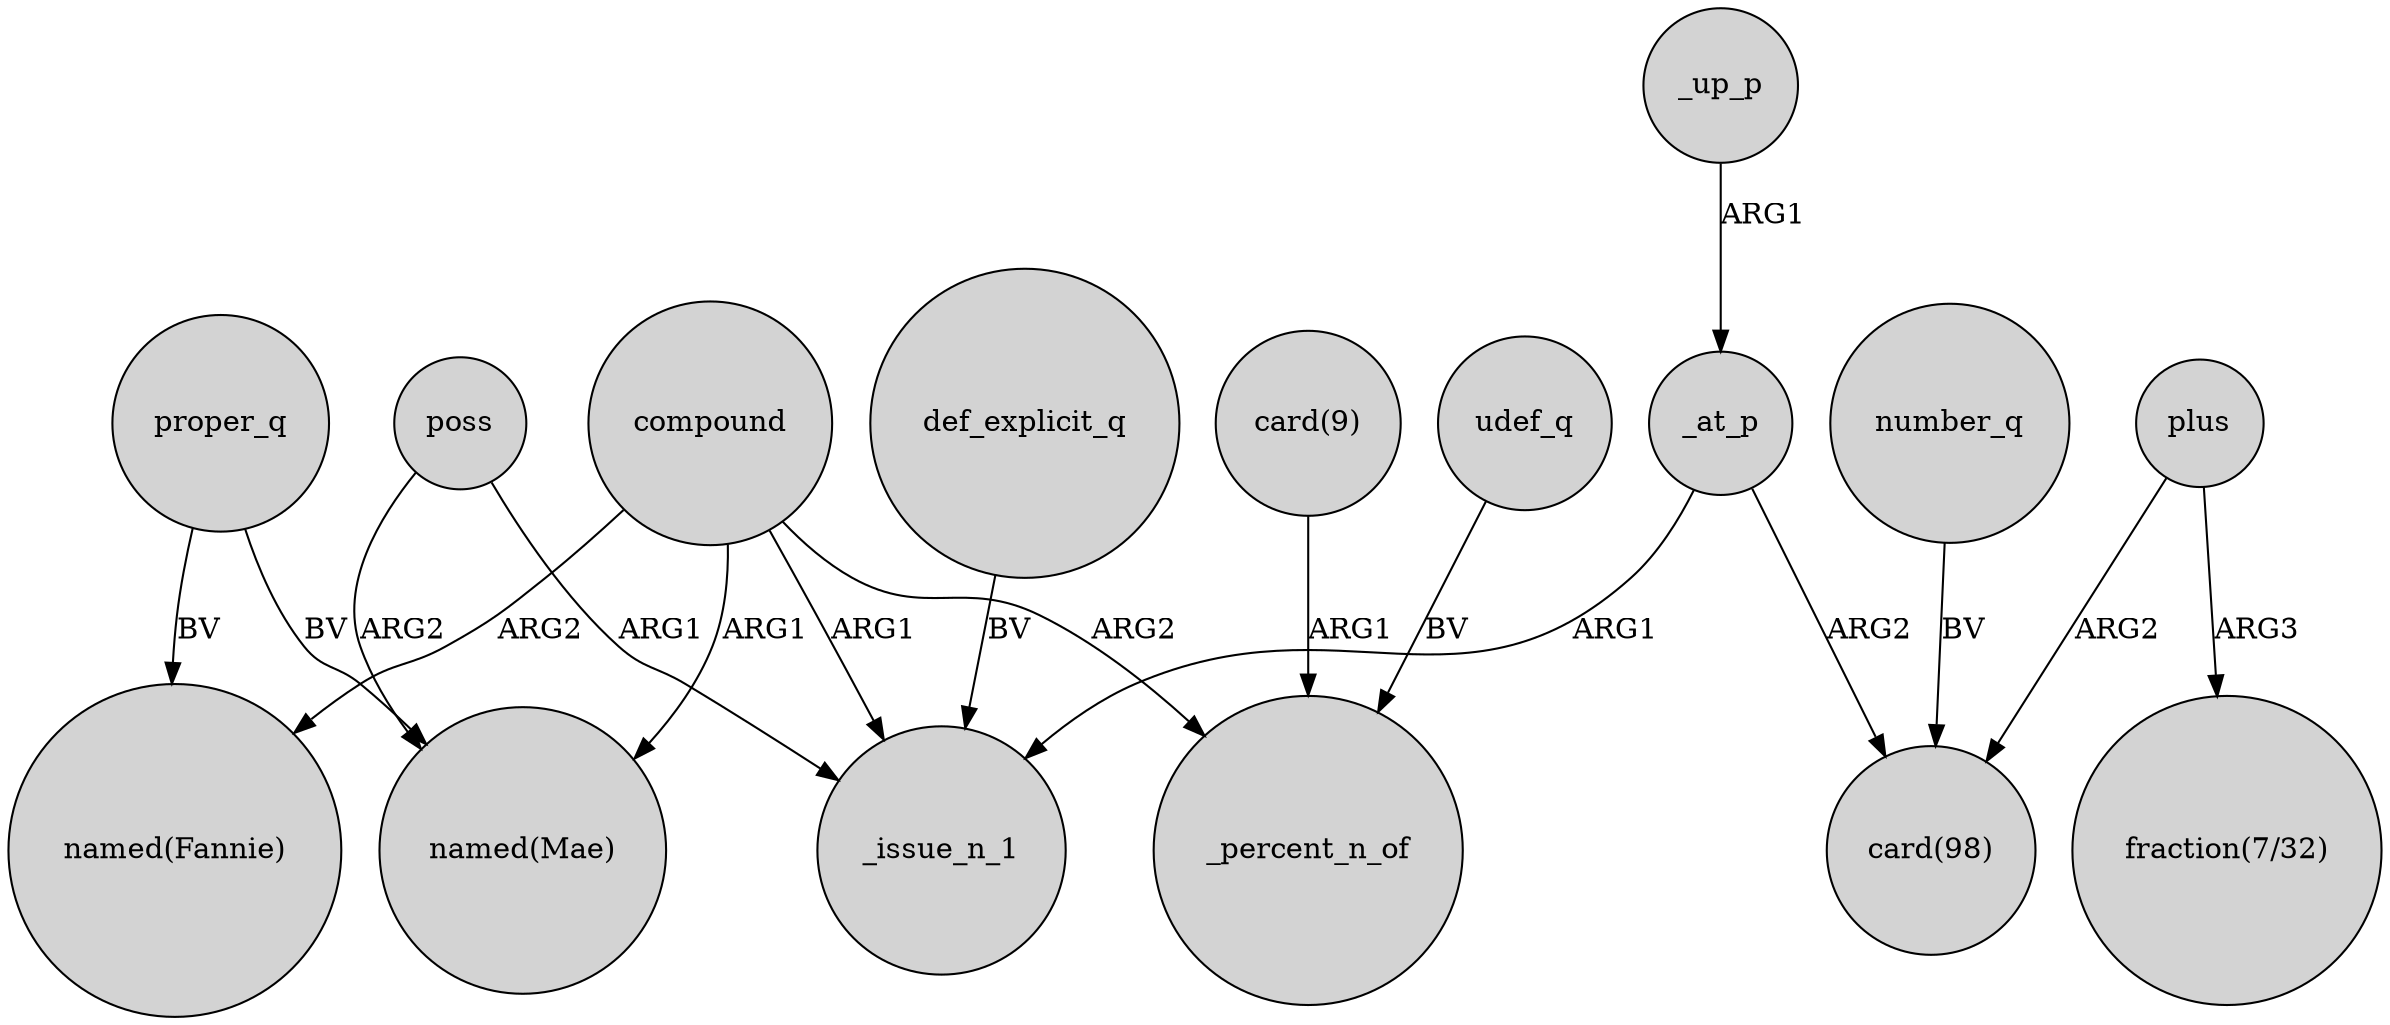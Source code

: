 digraph {
	node [shape=circle style=filled]
	_up_p -> _at_p [label=ARG1]
	_at_p -> _issue_n_1 [label=ARG1]
	compound -> "named(Fannie)" [label=ARG2]
	"card(9)" -> _percent_n_of [label=ARG1]
	def_explicit_q -> _issue_n_1 [label=BV]
	number_q -> "card(98)" [label=BV]
	udef_q -> _percent_n_of [label=BV]
	_at_p -> "card(98)" [label=ARG2]
	plus -> "card(98)" [label=ARG2]
	poss -> "named(Mae)" [label=ARG2]
	compound -> _percent_n_of [label=ARG2]
	compound -> "named(Mae)" [label=ARG1]
	proper_q -> "named(Mae)" [label=BV]
	plus -> "fraction(7/32)" [label=ARG3]
	compound -> _issue_n_1 [label=ARG1]
	poss -> _issue_n_1 [label=ARG1]
	proper_q -> "named(Fannie)" [label=BV]
}
